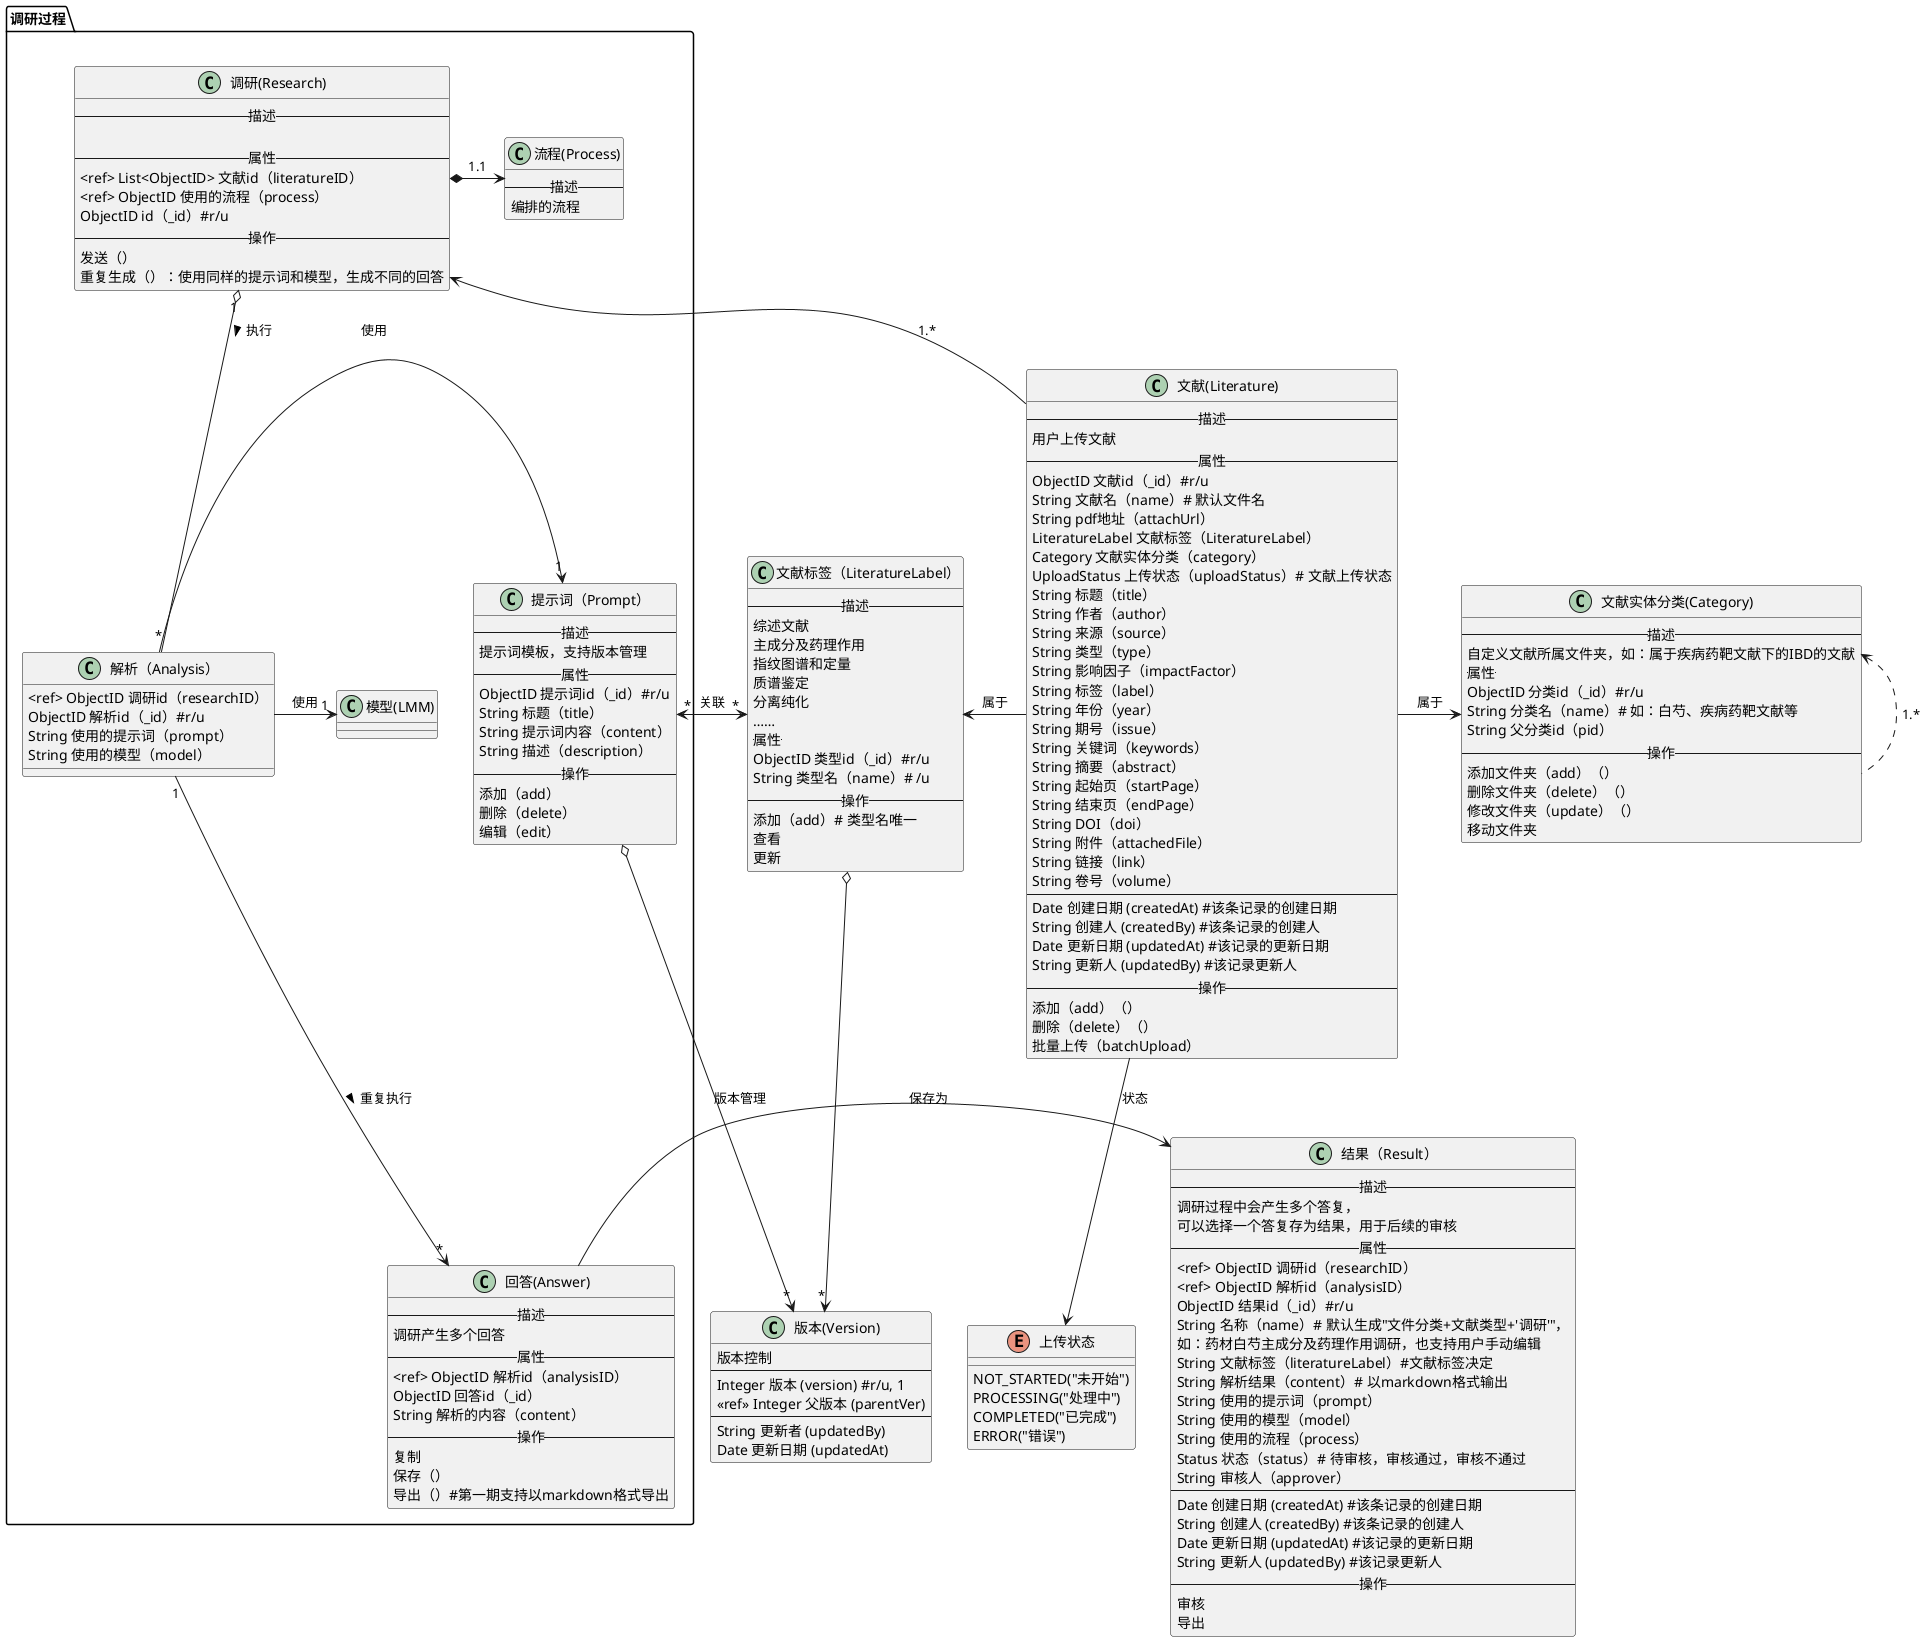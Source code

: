 @startuml 

enum UploadStatus as "上传状态" {
    NOT_STARTED("未开始")
    PROCESSING("处理中")
    COMPLETED("已完成")
    ERROR("错误")
}

class Literature as "文献(Literature)"{
    --描述--
    用户上传文献
    --属性--
	ObjectID 文献id（_id）#r/u
    String 文献名（name）# 默认文件名
	String pdf地址（attachUrl）
	LiteratureLabel 文献标签（LiteratureLabel）
	Category 文献实体分类（category）
    UploadStatus 上传状态（uploadStatus）# 文献上传状态
    String 标题（title）
    String 作者（author）
    String 来源（source）
    String 类型（type）
    String 影响因子（impactFactor）
    String 标签（label）
    String 年份（year）
    String 期号（issue）
    String 关键词（keywords）
    String 摘要（abstract）
    String 起始页（startPage）
    String 结束页（endPage）
    String DOI（doi）
    String 附件（attachedFile）
    String 链接（link）
    String 卷号（volume）
	----
    Date 创建日期 (createdAt) #该条记录的创建日期
    String 创建人 (createdBy) #该条记录的创建人
    Date 更新日期 (updatedAt) #该记录的更新日期
    String 更新人 (updatedBy) #该记录更新人
	--操作--
	添加（add）（）
	删除（delete）（）
	批量上传（batchUpload）
}
class Category as "文献实体分类(Category)"{
	--描述--
    自定义文献所属文件夹，如：属于疾病药靶文献下的IBD的文献
    --属性--
	ObjectID 分类id（_id）#r/u
    String 分类名（name）# 如：白芍、疾病药靶文献等
	String 父分类id（pid）
	--操作--
	添加文件夹（add）（）
	删除文件夹（delete）（）
	修改文件夹（update）（）
	移动文件夹
}
Class LiteratureLabel as "文献标签（LiteratureLabel）"{
	--描述--
    综述文献
	主成分及药理作用
	指纹图谱和定量
	质谱鉴定
	分离纯化
	……
    --属性--
	ObjectID 类型id（_id）#r/u
    String 类型名（name）# /u
	--操作--
	添加（add）# 类型名唯一
	查看
	更新
}
package ResearchProcess as "调研过程"{

class Research as "调研(Research)"{
    --描述--
    
    --属性--
	<ref> List<ObjectID> 文献id（literatureID）
	<ref> ObjectID 使用的流程（process）
	ObjectID id（_id）#r/u
	--操作--
	发送（）
	重复生成（）：使用同样的提示词和模型，生成不同的回答
}
class Analysis as "解析（Analysis）" {
	<ref> ObjectID 调研id（researchID）
	ObjectID 解析id（_id）#r/u
	String 使用的提示词（prompt）
	String 使用的模型（model）
}
class Process as "流程(Process)"{
    --描述--
    编排的流程
}
class LMM as "模型(LMM)"{

}
class Prompt as "提示词（Prompt）"{
    --描述--
    提示词模板，支持版本管理
    --属性--
    ObjectID 提示词id（_id）#r/u
    String 标题（title）
    String 提示词内容（content）
    String 描述（description）
    --操作--
    添加（add）
    删除（delete）
    编辑（edit）
}
class Answer as "回答(Answer)"{
	--描述--
    调研产生多个回答
	--属性--
	<ref> ObjectID 解析id（analysisID）
	ObjectID 回答id（_id）
	String 解析的内容（content）
	--操作--
	复制
	保存（）
	导出（）#第一期支持以markdown格式导出
}
}
Class Result as "结果（Result）"{
	--描述--
	调研过程中会产生多个答复，
	可以选择一个答复存为结果，用于后续的审核
	--属性--
	<ref> ObjectID 调研id（researchID）
    <ref> ObjectID 解析id（analysisID）
	ObjectID 结果id（_id）#r/u
    String 名称（name）# 默认生成"文件分类+文献类型+'调研'"，
	如：药材白芍主成分及药理作用调研，也支持用户手动编辑
	String 文献标签（literatureLabel）#文献标签决定
	String 解析结果（content）# 以markdown格式输出
	String 使用的提示词（prompt）
	String 使用的模型（model）
	String 使用的流程（process）
	Status 状态（status）# 待审核，审核通过，审核不通过
	String 审核人（approver）
	----
    Date 创建日期 (createdAt) #该条记录的创建日期
    String 创建人 (createdBy) #该条记录的创建人
    Date 更新日期 (updatedAt) #该记录的更新日期
    String 更新人 (updatedBy) #该记录更新人
	--操作--
	审核
	导出
}

class Version as "版本(Version)"{
	版本控制
	--
	Integer 版本 (version) #r/u, 1 
	<<ref>> Integer 父版本 (parentVer)
	--
	String 更新者 (updatedBy)
	Date 更新日期 (updatedAt)
}


Literature ->Category:属于
Literature --> Research:1.*
LiteratureLabel <- Literature:属于
Category <. Category:1.*
Research *-> Process:1.1
Answer -> Result:保存为
LiteratureLabel o--> "*" Version
Research "1" o-- "*" Analysis : 执行 >
Analysis -> "1" Prompt : 使用
Analysis -> "1" LMM : 使用
Analysis "1" --> "*" Answer : 重复执行 >
Prompt "*" <--> "*" LiteratureLabel : 关联
Prompt o--> "*" Version : 版本管理
Literature --> UploadStatus : 状态


@enduml
